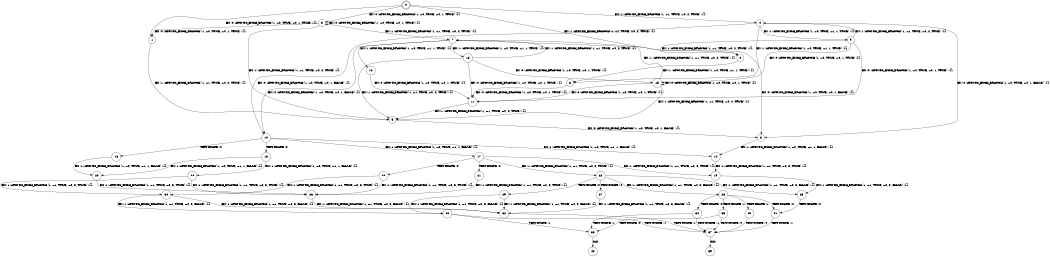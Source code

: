 digraph BCG {
size = "7, 10.5";
center = TRUE;
node [shape = circle];
0 [peripheries = 2];
0 -> 1 [label = "EX !0 !ATOMIC_EXCH_BRANCH (1, +0, TRUE, +0, 1, TRUE) !{}"];
0 -> 2 [label = "EX !1 !ATOMIC_EXCH_BRANCH (1, +1, TRUE, +0, 2, TRUE) !{}"];
0 -> 3 [label = "EX !0 !ATOMIC_EXCH_BRANCH (1, +0, TRUE, +0, 1, TRUE) !{}"];
0 -> 4 [label = "EX !1 !ATOMIC_EXCH_BRANCH (1, +1, TRUE, +0, 2, TRUE) !{}"];
1 -> 5 [label = "EX !1 !ATOMIC_EXCH_BRANCH (1, +1, TRUE, +0, 2, TRUE) !{}"];
2 -> 6 [label = "EX !1 !ATOMIC_EXCH_BRANCH (1, +0, TRUE, +1, 1, TRUE) !{}"];
3 -> 1 [label = "EX !0 !ATOMIC_EXCH_BRANCH (1, +0, TRUE, +0, 1, TRUE) !{}"];
3 -> 5 [label = "EX !1 !ATOMIC_EXCH_BRANCH (1, +1, TRUE, +0, 2, TRUE) !{}"];
3 -> 3 [label = "EX !0 !ATOMIC_EXCH_BRANCH (1, +0, TRUE, +0, 1, TRUE) !{}"];
3 -> 7 [label = "EX !1 !ATOMIC_EXCH_BRANCH (1, +1, TRUE, +0, 2, TRUE) !{}"];
4 -> 6 [label = "EX !1 !ATOMIC_EXCH_BRANCH (1, +0, TRUE, +1, 1, TRUE) !{}"];
4 -> 8 [label = "EX !0 !ATOMIC_EXCH_BRANCH (1, +0, TRUE, +0, 1, FALSE) !{}"];
4 -> 9 [label = "EX !1 !ATOMIC_EXCH_BRANCH (1, +0, TRUE, +1, 1, TRUE) !{}"];
4 -> 10 [label = "EX !0 !ATOMIC_EXCH_BRANCH (1, +0, TRUE, +0, 1, FALSE) !{}"];
5 -> 8 [label = "EX !0 !ATOMIC_EXCH_BRANCH (1, +0, TRUE, +0, 1, FALSE) !{}"];
6 -> 11 [label = "EX !0 !ATOMIC_EXCH_BRANCH (1, +0, TRUE, +0, 1, TRUE) !{}"];
7 -> 8 [label = "EX !0 !ATOMIC_EXCH_BRANCH (1, +0, TRUE, +0, 1, FALSE) !{}"];
7 -> 12 [label = "EX !1 !ATOMIC_EXCH_BRANCH (1, +0, TRUE, +1, 1, TRUE) !{}"];
7 -> 10 [label = "EX !0 !ATOMIC_EXCH_BRANCH (1, +0, TRUE, +0, 1, FALSE) !{}"];
7 -> 13 [label = "EX !1 !ATOMIC_EXCH_BRANCH (1, +0, TRUE, +1, 1, TRUE) !{}"];
8 -> 14 [label = "EX !1 !ATOMIC_EXCH_BRANCH (1, +0, TRUE, +1, 1, FALSE) !{}"];
9 -> 2 [label = "EX !1 !ATOMIC_EXCH_BRANCH (1, +1, TRUE, +0, 2, TRUE) !{}"];
9 -> 11 [label = "EX !0 !ATOMIC_EXCH_BRANCH (1, +0, TRUE, +0, 1, TRUE) !{}"];
9 -> 4 [label = "EX !1 !ATOMIC_EXCH_BRANCH (1, +1, TRUE, +0, 2, TRUE) !{}"];
9 -> 15 [label = "EX !0 !ATOMIC_EXCH_BRANCH (1, +0, TRUE, +0, 1, TRUE) !{}"];
10 -> 14 [label = "EX !1 !ATOMIC_EXCH_BRANCH (1, +0, TRUE, +1, 1, FALSE) !{}"];
10 -> 16 [label = "TERMINATE !0"];
10 -> 17 [label = "EX !1 !ATOMIC_EXCH_BRANCH (1, +0, TRUE, +1, 1, FALSE) !{}"];
10 -> 18 [label = "TERMINATE !0"];
11 -> 5 [label = "EX !1 !ATOMIC_EXCH_BRANCH (1, +1, TRUE, +0, 2, TRUE) !{}"];
12 -> 11 [label = "EX !0 !ATOMIC_EXCH_BRANCH (1, +0, TRUE, +0, 1, TRUE) !{}"];
13 -> 11 [label = "EX !0 !ATOMIC_EXCH_BRANCH (1, +0, TRUE, +0, 1, TRUE) !{}"];
13 -> 5 [label = "EX !1 !ATOMIC_EXCH_BRANCH (1, +1, TRUE, +0, 2, TRUE) !{}"];
13 -> 15 [label = "EX !0 !ATOMIC_EXCH_BRANCH (1, +0, TRUE, +0, 1, TRUE) !{}"];
13 -> 7 [label = "EX !1 !ATOMIC_EXCH_BRANCH (1, +1, TRUE, +0, 2, TRUE) !{}"];
14 -> 19 [label = "EX !1 !ATOMIC_EXCH_BRANCH (1, +1, TRUE, +0, 3, TRUE) !{}"];
15 -> 11 [label = "EX !0 !ATOMIC_EXCH_BRANCH (1, +0, TRUE, +0, 1, TRUE) !{}"];
15 -> 5 [label = "EX !1 !ATOMIC_EXCH_BRANCH (1, +1, TRUE, +0, 2, TRUE) !{}"];
15 -> 15 [label = "EX !0 !ATOMIC_EXCH_BRANCH (1, +0, TRUE, +0, 1, TRUE) !{}"];
15 -> 7 [label = "EX !1 !ATOMIC_EXCH_BRANCH (1, +1, TRUE, +0, 2, TRUE) !{}"];
16 -> 20 [label = "EX !1 !ATOMIC_EXCH_BRANCH (1, +0, TRUE, +1, 1, FALSE) !{}"];
17 -> 19 [label = "EX !1 !ATOMIC_EXCH_BRANCH (1, +1, TRUE, +0, 3, TRUE) !{}"];
17 -> 21 [label = "TERMINATE !0"];
17 -> 22 [label = "EX !1 !ATOMIC_EXCH_BRANCH (1, +1, TRUE, +0, 3, TRUE) !{}"];
17 -> 23 [label = "TERMINATE !0"];
18 -> 20 [label = "EX !1 !ATOMIC_EXCH_BRANCH (1, +0, TRUE, +1, 1, FALSE) !{}"];
18 -> 24 [label = "EX !1 !ATOMIC_EXCH_BRANCH (1, +0, TRUE, +1, 1, FALSE) !{}"];
19 -> 25 [label = "EX !1 !ATOMIC_EXCH_BRANCH (1, +1, TRUE, +0, 3, FALSE) !{}"];
20 -> 26 [label = "EX !1 !ATOMIC_EXCH_BRANCH (1, +1, TRUE, +0, 3, TRUE) !{}"];
21 -> 26 [label = "EX !1 !ATOMIC_EXCH_BRANCH (1, +1, TRUE, +0, 3, TRUE) !{}"];
22 -> 25 [label = "EX !1 !ATOMIC_EXCH_BRANCH (1, +1, TRUE, +0, 3, FALSE) !{}"];
22 -> 27 [label = "TERMINATE !0"];
22 -> 28 [label = "EX !1 !ATOMIC_EXCH_BRANCH (1, +1, TRUE, +0, 3, FALSE) !{}"];
22 -> 29 [label = "TERMINATE !0"];
23 -> 26 [label = "EX !1 !ATOMIC_EXCH_BRANCH (1, +1, TRUE, +0, 3, TRUE) !{}"];
23 -> 30 [label = "EX !1 !ATOMIC_EXCH_BRANCH (1, +1, TRUE, +0, 3, TRUE) !{}"];
24 -> 26 [label = "EX !1 !ATOMIC_EXCH_BRANCH (1, +1, TRUE, +0, 3, TRUE) !{}"];
24 -> 30 [label = "EX !1 !ATOMIC_EXCH_BRANCH (1, +1, TRUE, +0, 3, TRUE) !{}"];
25 -> 31 [label = "TERMINATE !0"];
26 -> 32 [label = "EX !1 !ATOMIC_EXCH_BRANCH (1, +1, TRUE, +0, 3, FALSE) !{}"];
27 -> 32 [label = "EX !1 !ATOMIC_EXCH_BRANCH (1, +1, TRUE, +0, 3, FALSE) !{}"];
28 -> 31 [label = "TERMINATE !0"];
28 -> 33 [label = "TERMINATE !1"];
28 -> 34 [label = "TERMINATE !0"];
28 -> 35 [label = "TERMINATE !1"];
29 -> 32 [label = "EX !1 !ATOMIC_EXCH_BRANCH (1, +1, TRUE, +0, 3, FALSE) !{}"];
29 -> 36 [label = "EX !1 !ATOMIC_EXCH_BRANCH (1, +1, TRUE, +0, 3, FALSE) !{}"];
30 -> 32 [label = "EX !1 !ATOMIC_EXCH_BRANCH (1, +1, TRUE, +0, 3, FALSE) !{}"];
30 -> 36 [label = "EX !1 !ATOMIC_EXCH_BRANCH (1, +1, TRUE, +0, 3, FALSE) !{}"];
31 -> 37 [label = "TERMINATE !1"];
32 -> 37 [label = "TERMINATE !1"];
33 -> 37 [label = "TERMINATE !0"];
34 -> 37 [label = "TERMINATE !1"];
34 -> 38 [label = "TERMINATE !1"];
35 -> 37 [label = "TERMINATE !0"];
35 -> 38 [label = "TERMINATE !0"];
36 -> 37 [label = "TERMINATE !1"];
36 -> 38 [label = "TERMINATE !1"];
37 -> 39 [label = "exit"];
38 -> 40 [label = "exit"];
}
